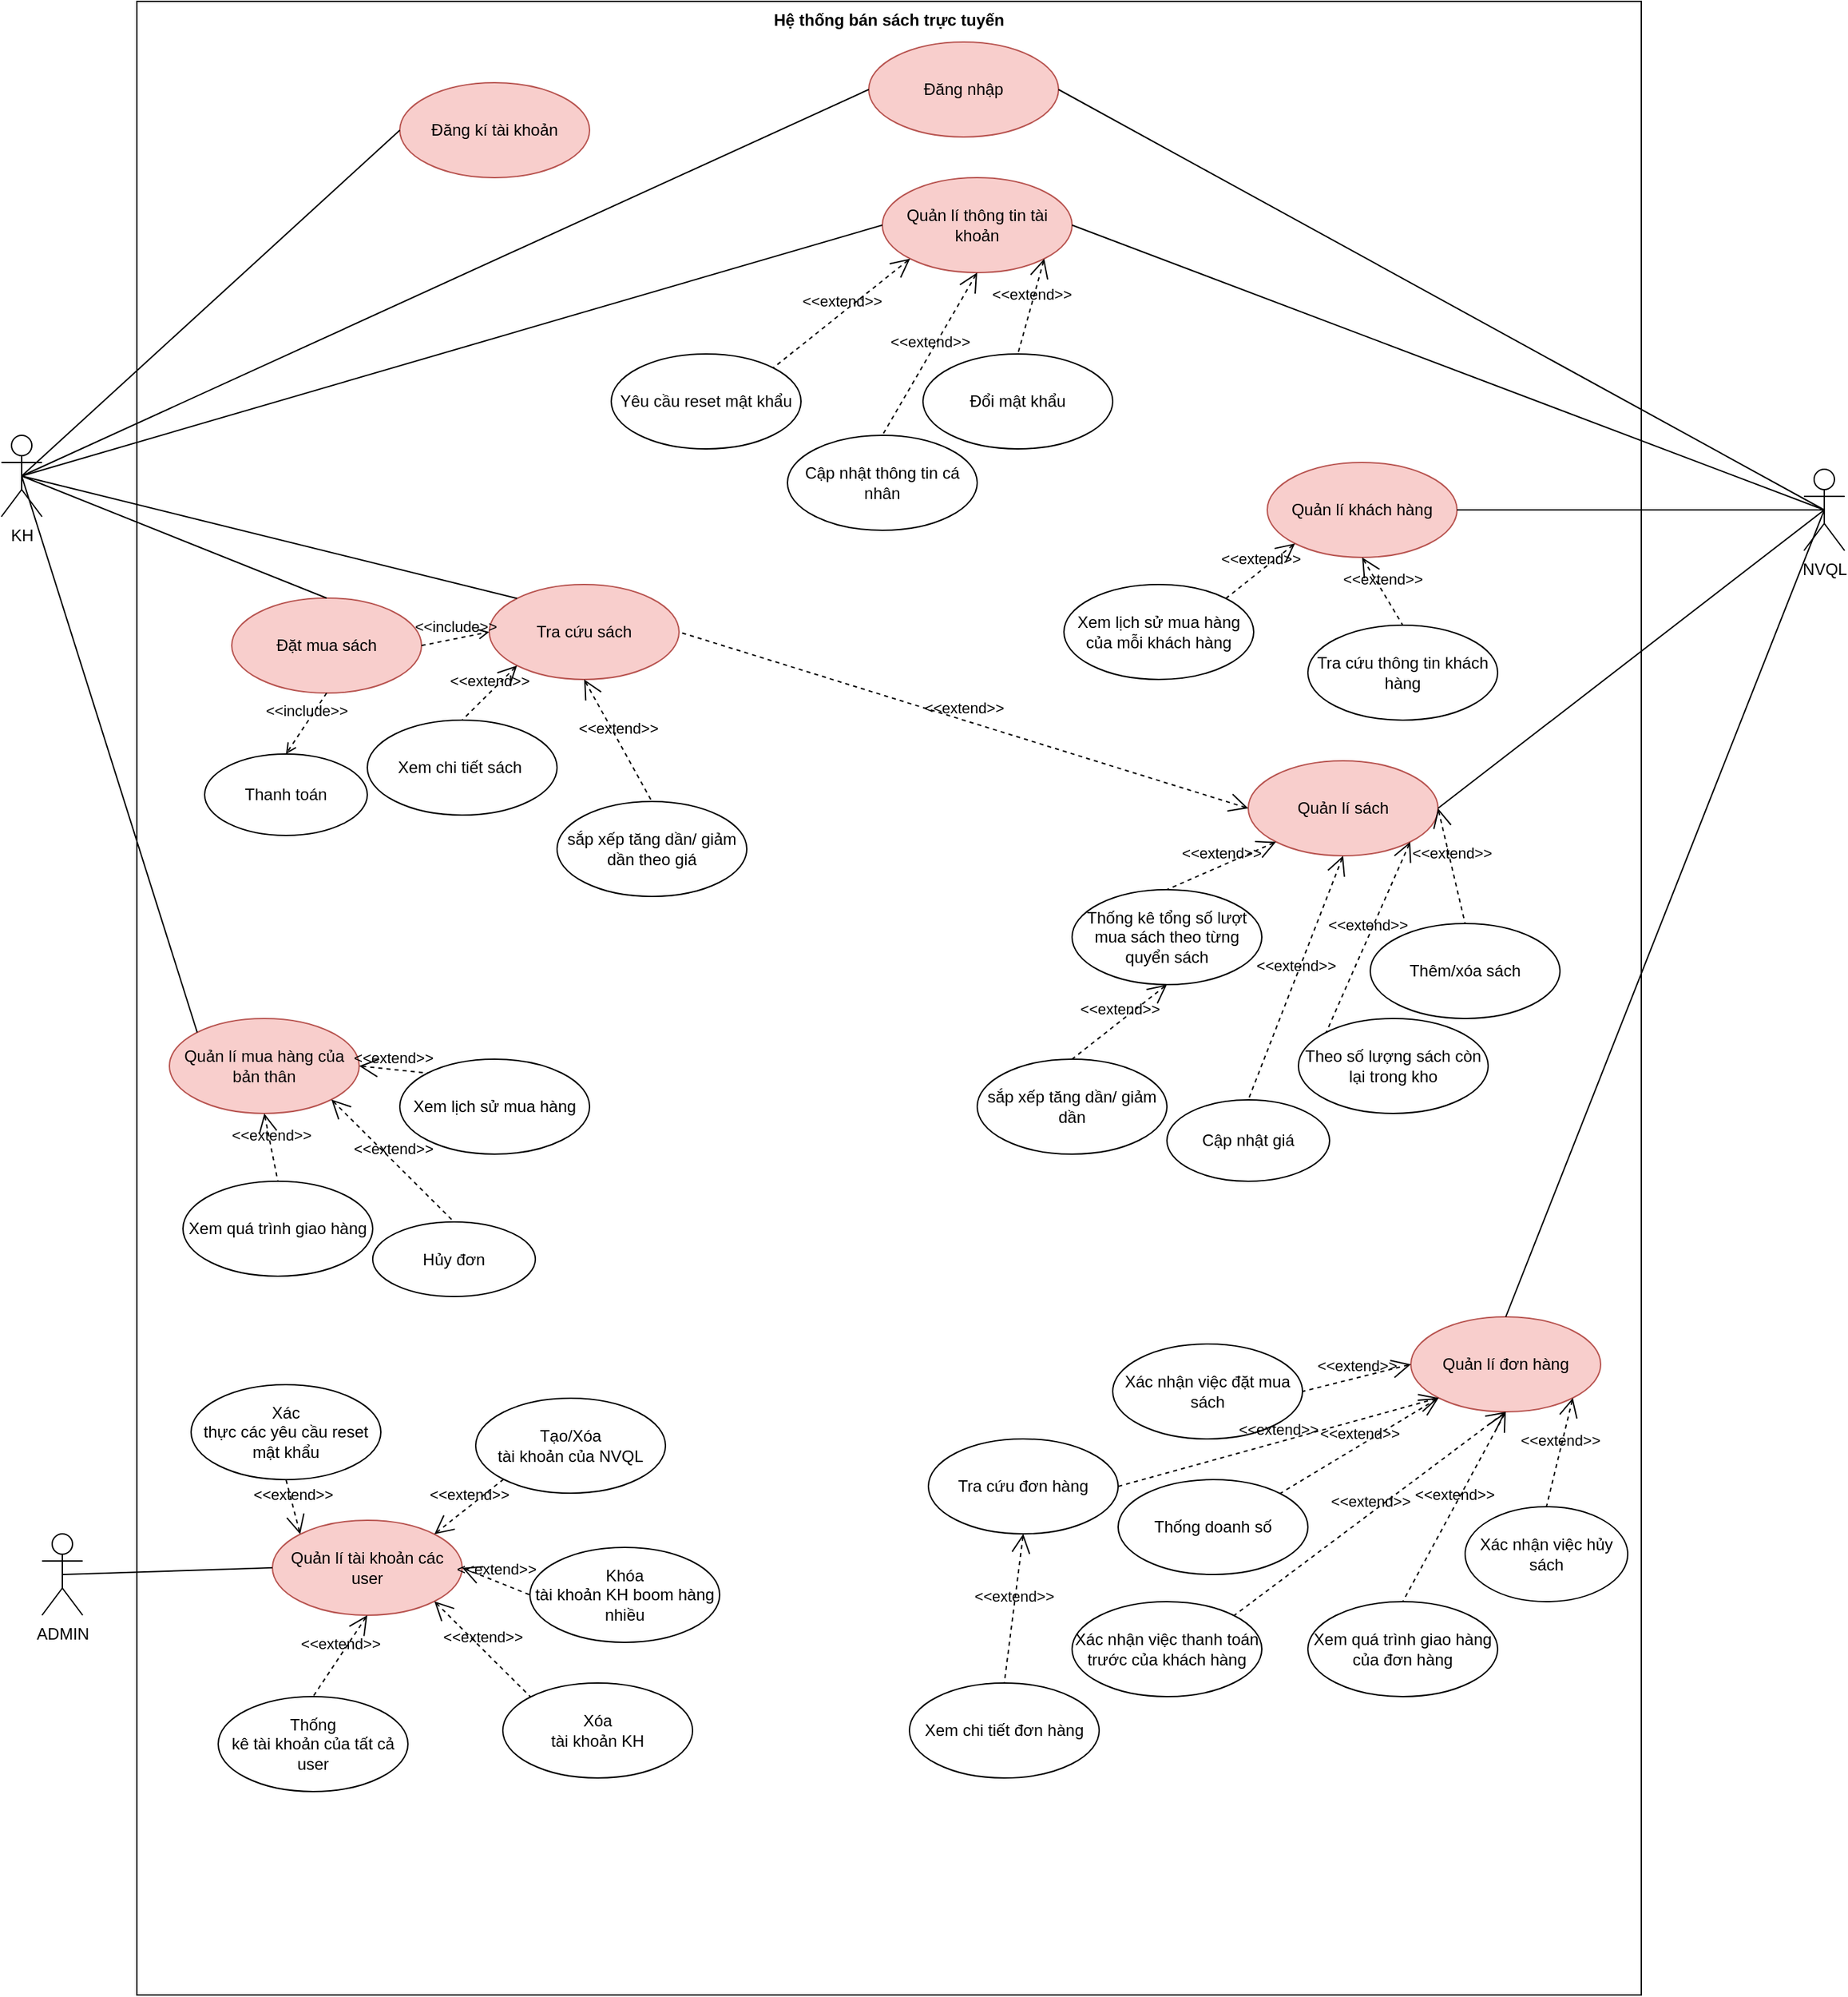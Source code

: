 <mxfile version="23.1.7" type="github">
  <diagram name="Page-1" id="EhLLT6dHYAEqXuqQujCk">
    <mxGraphModel dx="2735" dy="936" grid="1" gridSize="10" guides="1" tooltips="1" connect="1" arrows="1" fold="1" page="1" pageScale="1" pageWidth="827" pageHeight="1169" math="0" shadow="0">
      <root>
        <mxCell id="0" />
        <mxCell id="1" parent="0" />
        <mxCell id="Z5DyB3FjiVpRQUJN3C2g-1" value="Hệ thống bán sách trực tuyến" style="shape=rect;html=1;verticalAlign=top;fontStyle=1;whiteSpace=wrap;align=center;" vertex="1" parent="1">
          <mxGeometry x="80" width="1110" height="1470" as="geometry" />
        </mxCell>
        <mxCell id="Z5DyB3FjiVpRQUJN3C2g-2" value="KH" style="shape=umlActor;html=1;verticalLabelPosition=bottom;verticalAlign=top;align=center;" vertex="1" parent="1">
          <mxGeometry x="-20" y="320" width="30" height="60" as="geometry" />
        </mxCell>
        <mxCell id="Z5DyB3FjiVpRQUJN3C2g-4" value="Đăng nhập" style="ellipse;whiteSpace=wrap;html=1;fillColor=#f8cecc;strokeColor=#b85450;" vertex="1" parent="1">
          <mxGeometry x="620" y="30" width="140" height="70" as="geometry" />
        </mxCell>
        <mxCell id="Z5DyB3FjiVpRQUJN3C2g-5" value="Đăng kí tài khoản" style="ellipse;whiteSpace=wrap;html=1;fillColor=#f8cecc;strokeColor=#b85450;" vertex="1" parent="1">
          <mxGeometry x="274" y="60" width="140" height="70" as="geometry" />
        </mxCell>
        <mxCell id="Z5DyB3FjiVpRQUJN3C2g-6" value="Quản lí thông tin tài khoản" style="ellipse;whiteSpace=wrap;html=1;fillColor=#f8cecc;strokeColor=#b85450;" vertex="1" parent="1">
          <mxGeometry x="630" y="130" width="140" height="70" as="geometry" />
        </mxCell>
        <mxCell id="Z5DyB3FjiVpRQUJN3C2g-7" value="Đổi mật khẩu" style="ellipse;whiteSpace=wrap;html=1;" vertex="1" parent="1">
          <mxGeometry x="660" y="260" width="140" height="70" as="geometry" />
        </mxCell>
        <mxCell id="Z5DyB3FjiVpRQUJN3C2g-8" value="Yêu cầu reset mật khẩu" style="ellipse;whiteSpace=wrap;html=1;" vertex="1" parent="1">
          <mxGeometry x="430" y="260" width="140" height="70" as="geometry" />
        </mxCell>
        <mxCell id="Z5DyB3FjiVpRQUJN3C2g-9" value="Cập nhật thông tin cá nhân" style="ellipse;whiteSpace=wrap;html=1;" vertex="1" parent="1">
          <mxGeometry x="560" y="320" width="140" height="70" as="geometry" />
        </mxCell>
        <mxCell id="Z5DyB3FjiVpRQUJN3C2g-13" value="Đặt mua sách" style="ellipse;whiteSpace=wrap;html=1;fillColor=#f8cecc;strokeColor=#b85450;" vertex="1" parent="1">
          <mxGeometry x="150" y="440" width="140" height="70" as="geometry" />
        </mxCell>
        <mxCell id="Z5DyB3FjiVpRQUJN3C2g-14" value="Tra cứu sách" style="ellipse;whiteSpace=wrap;html=1;fillColor=#f8cecc;strokeColor=#b85450;" vertex="1" parent="1">
          <mxGeometry x="340" y="430" width="140" height="70" as="geometry" />
        </mxCell>
        <mxCell id="Z5DyB3FjiVpRQUJN3C2g-15" value="Xem chi tiết sách&amp;nbsp;" style="ellipse;whiteSpace=wrap;html=1;" vertex="1" parent="1">
          <mxGeometry x="250" y="530" width="140" height="70" as="geometry" />
        </mxCell>
        <mxCell id="Z5DyB3FjiVpRQUJN3C2g-16" value="Thanh toán" style="ellipse;whiteSpace=wrap;html=1;" vertex="1" parent="1">
          <mxGeometry x="130" y="555" width="120" height="60" as="geometry" />
        </mxCell>
        <mxCell id="Z5DyB3FjiVpRQUJN3C2g-17" value="" style="edgeStyle=none;html=1;endArrow=none;verticalAlign=bottom;rounded=0;exitX=0.5;exitY=0.5;exitDx=0;exitDy=0;exitPerimeter=0;entryX=0;entryY=0.5;entryDx=0;entryDy=0;" edge="1" parent="1" source="Z5DyB3FjiVpRQUJN3C2g-2" target="Z5DyB3FjiVpRQUJN3C2g-5">
          <mxGeometry width="160" relative="1" as="geometry">
            <mxPoint x="380" y="260" as="sourcePoint" />
            <mxPoint x="540" y="260" as="targetPoint" />
          </mxGeometry>
        </mxCell>
        <mxCell id="Z5DyB3FjiVpRQUJN3C2g-18" value="" style="edgeStyle=none;html=1;endArrow=none;verticalAlign=bottom;rounded=0;exitX=0.5;exitY=0.5;exitDx=0;exitDy=0;exitPerimeter=0;entryX=0;entryY=0.5;entryDx=0;entryDy=0;" edge="1" parent="1" source="Z5DyB3FjiVpRQUJN3C2g-2" target="Z5DyB3FjiVpRQUJN3C2g-4">
          <mxGeometry width="160" relative="1" as="geometry">
            <mxPoint x="45" y="190" as="sourcePoint" />
            <mxPoint x="140" y="85" as="targetPoint" />
          </mxGeometry>
        </mxCell>
        <mxCell id="Z5DyB3FjiVpRQUJN3C2g-19" value="" style="edgeStyle=none;html=1;endArrow=none;verticalAlign=bottom;rounded=0;exitX=0.5;exitY=0.5;exitDx=0;exitDy=0;exitPerimeter=0;entryX=0;entryY=0.5;entryDx=0;entryDy=0;" edge="1" parent="1" source="Z5DyB3FjiVpRQUJN3C2g-2" target="Z5DyB3FjiVpRQUJN3C2g-6">
          <mxGeometry width="160" relative="1" as="geometry">
            <mxPoint x="45" y="190" as="sourcePoint" />
            <mxPoint x="340" y="135" as="targetPoint" />
          </mxGeometry>
        </mxCell>
        <mxCell id="Z5DyB3FjiVpRQUJN3C2g-20" value="" style="edgeStyle=none;html=1;endArrow=none;verticalAlign=bottom;rounded=0;exitX=0.5;exitY=0.5;exitDx=0;exitDy=0;exitPerimeter=0;entryX=0;entryY=0;entryDx=0;entryDy=0;" edge="1" parent="1" source="Z5DyB3FjiVpRQUJN3C2g-2" target="Z5DyB3FjiVpRQUJN3C2g-14">
          <mxGeometry width="160" relative="1" as="geometry">
            <mxPoint x="380" y="360" as="sourcePoint" />
            <mxPoint x="540" y="360" as="targetPoint" />
          </mxGeometry>
        </mxCell>
        <mxCell id="Z5DyB3FjiVpRQUJN3C2g-21" value="" style="edgeStyle=none;html=1;endArrow=none;verticalAlign=bottom;rounded=0;entryX=0.5;entryY=0;entryDx=0;entryDy=0;exitX=0.5;exitY=0.5;exitDx=0;exitDy=0;exitPerimeter=0;" edge="1" parent="1" source="Z5DyB3FjiVpRQUJN3C2g-2" target="Z5DyB3FjiVpRQUJN3C2g-13">
          <mxGeometry width="160" relative="1" as="geometry">
            <mxPoint x="40" y="180" as="sourcePoint" />
            <mxPoint x="331" y="430" as="targetPoint" />
          </mxGeometry>
        </mxCell>
        <mxCell id="Z5DyB3FjiVpRQUJN3C2g-22" value="&amp;lt;&amp;lt;include&amp;gt;&amp;gt;" style="edgeStyle=none;html=1;endArrow=open;verticalAlign=bottom;dashed=1;labelBackgroundColor=none;rounded=0;exitX=1;exitY=0.5;exitDx=0;exitDy=0;entryX=0;entryY=0.5;entryDx=0;entryDy=0;" edge="1" parent="1" source="Z5DyB3FjiVpRQUJN3C2g-13" target="Z5DyB3FjiVpRQUJN3C2g-14">
          <mxGeometry width="160" relative="1" as="geometry">
            <mxPoint x="380" y="460" as="sourcePoint" />
            <mxPoint x="540" y="460" as="targetPoint" />
          </mxGeometry>
        </mxCell>
        <mxCell id="Z5DyB3FjiVpRQUJN3C2g-23" value="&amp;lt;&amp;lt;include&amp;gt;&amp;gt;" style="edgeStyle=none;html=1;endArrow=open;verticalAlign=bottom;dashed=1;labelBackgroundColor=none;rounded=0;exitX=0.5;exitY=1;exitDx=0;exitDy=0;entryX=0.5;entryY=0;entryDx=0;entryDy=0;" edge="1" parent="1" source="Z5DyB3FjiVpRQUJN3C2g-13" target="Z5DyB3FjiVpRQUJN3C2g-16">
          <mxGeometry width="160" relative="1" as="geometry">
            <mxPoint x="300" y="485" as="sourcePoint" />
            <mxPoint x="331" y="480" as="targetPoint" />
          </mxGeometry>
        </mxCell>
        <mxCell id="Z5DyB3FjiVpRQUJN3C2g-24" value="&amp;lt;&amp;lt;extend&amp;gt;&amp;gt;" style="edgeStyle=none;html=1;startArrow=open;endArrow=none;startSize=12;verticalAlign=bottom;dashed=1;labelBackgroundColor=none;rounded=0;exitX=0;exitY=1;exitDx=0;exitDy=0;entryX=0.5;entryY=0;entryDx=0;entryDy=0;" edge="1" parent="1" source="Z5DyB3FjiVpRQUJN3C2g-14" target="Z5DyB3FjiVpRQUJN3C2g-15">
          <mxGeometry width="160" relative="1" as="geometry">
            <mxPoint x="380" y="460" as="sourcePoint" />
            <mxPoint x="540" y="460" as="targetPoint" />
          </mxGeometry>
        </mxCell>
        <mxCell id="Z5DyB3FjiVpRQUJN3C2g-25" value="&amp;lt;&amp;lt;extend&amp;gt;&amp;gt;" style="edgeStyle=none;html=1;startArrow=open;endArrow=none;startSize=12;verticalAlign=bottom;dashed=1;labelBackgroundColor=none;rounded=0;exitX=0;exitY=1;exitDx=0;exitDy=0;entryX=1;entryY=0;entryDx=0;entryDy=0;" edge="1" parent="1" source="Z5DyB3FjiVpRQUJN3C2g-6" target="Z5DyB3FjiVpRQUJN3C2g-8">
          <mxGeometry width="160" relative="1" as="geometry">
            <mxPoint x="610" y="350" as="sourcePoint" />
            <mxPoint x="770" y="350" as="targetPoint" />
          </mxGeometry>
        </mxCell>
        <mxCell id="Z5DyB3FjiVpRQUJN3C2g-26" value="&amp;lt;&amp;lt;extend&amp;gt;&amp;gt;" style="edgeStyle=none;html=1;startArrow=open;endArrow=none;startSize=12;verticalAlign=bottom;dashed=1;labelBackgroundColor=none;rounded=0;exitX=0.5;exitY=1;exitDx=0;exitDy=0;entryX=0.5;entryY=0;entryDx=0;entryDy=0;" edge="1" parent="1" source="Z5DyB3FjiVpRQUJN3C2g-6" target="Z5DyB3FjiVpRQUJN3C2g-9">
          <mxGeometry width="160" relative="1" as="geometry">
            <mxPoint x="591" y="250" as="sourcePoint" />
            <mxPoint x="579" y="270" as="targetPoint" />
          </mxGeometry>
        </mxCell>
        <mxCell id="Z5DyB3FjiVpRQUJN3C2g-27" value="&amp;lt;&amp;lt;extend&amp;gt;&amp;gt;" style="edgeStyle=none;html=1;startArrow=open;endArrow=none;startSize=12;verticalAlign=bottom;dashed=1;labelBackgroundColor=none;rounded=0;exitX=1;exitY=1;exitDx=0;exitDy=0;entryX=0.5;entryY=0;entryDx=0;entryDy=0;" edge="1" parent="1" source="Z5DyB3FjiVpRQUJN3C2g-6" target="Z5DyB3FjiVpRQUJN3C2g-7">
          <mxGeometry width="160" relative="1" as="geometry">
            <mxPoint x="640" y="260" as="sourcePoint" />
            <mxPoint x="640" y="330" as="targetPoint" />
          </mxGeometry>
        </mxCell>
        <mxCell id="Z5DyB3FjiVpRQUJN3C2g-28" value="Quản lí mua hàng của bản thân" style="ellipse;whiteSpace=wrap;html=1;fillColor=#f8cecc;strokeColor=#b85450;" vertex="1" parent="1">
          <mxGeometry x="104" y="750" width="140" height="70" as="geometry" />
        </mxCell>
        <mxCell id="Z5DyB3FjiVpRQUJN3C2g-29" value="Xem lịch sử mua hàng" style="ellipse;whiteSpace=wrap;html=1;" vertex="1" parent="1">
          <mxGeometry x="274" y="780" width="140" height="70" as="geometry" />
        </mxCell>
        <mxCell id="Z5DyB3FjiVpRQUJN3C2g-30" value="Hủy đơn" style="ellipse;whiteSpace=wrap;html=1;" vertex="1" parent="1">
          <mxGeometry x="254" y="900" width="120" height="55" as="geometry" />
        </mxCell>
        <mxCell id="Z5DyB3FjiVpRQUJN3C2g-31" value="&amp;lt;&amp;lt;extend&amp;gt;&amp;gt;" style="edgeStyle=none;html=1;startArrow=open;endArrow=none;startSize=12;verticalAlign=bottom;dashed=1;labelBackgroundColor=none;rounded=0;exitX=1;exitY=1;exitDx=0;exitDy=0;entryX=0.5;entryY=0;entryDx=0;entryDy=0;" edge="1" parent="1" source="Z5DyB3FjiVpRQUJN3C2g-28" target="Z5DyB3FjiVpRQUJN3C2g-30">
          <mxGeometry width="160" relative="1" as="geometry">
            <mxPoint x="394" y="780" as="sourcePoint" />
            <mxPoint x="554" y="780" as="targetPoint" />
          </mxGeometry>
        </mxCell>
        <mxCell id="Z5DyB3FjiVpRQUJN3C2g-32" value="Xem quá trình giao hàng" style="ellipse;whiteSpace=wrap;html=1;" vertex="1" parent="1">
          <mxGeometry x="114" y="870" width="140" height="70" as="geometry" />
        </mxCell>
        <mxCell id="Z5DyB3FjiVpRQUJN3C2g-33" value="" style="edgeStyle=none;html=1;endArrow=none;verticalAlign=bottom;rounded=0;exitX=0.5;exitY=0.5;exitDx=0;exitDy=0;exitPerimeter=0;entryX=0;entryY=0;entryDx=0;entryDy=0;" edge="1" parent="1" source="Z5DyB3FjiVpRQUJN3C2g-2" target="Z5DyB3FjiVpRQUJN3C2g-28">
          <mxGeometry width="160" relative="1" as="geometry">
            <mxPoint x="380" y="460" as="sourcePoint" />
            <mxPoint x="540" y="460" as="targetPoint" />
          </mxGeometry>
        </mxCell>
        <mxCell id="Z5DyB3FjiVpRQUJN3C2g-34" value="&amp;lt;&amp;lt;extend&amp;gt;&amp;gt;" style="edgeStyle=none;html=1;startArrow=open;endArrow=none;startSize=12;verticalAlign=bottom;dashed=1;labelBackgroundColor=none;rounded=0;exitX=1;exitY=0.5;exitDx=0;exitDy=0;entryX=0;entryY=0;entryDx=0;entryDy=0;" edge="1" parent="1" source="Z5DyB3FjiVpRQUJN3C2g-28" target="Z5DyB3FjiVpRQUJN3C2g-29">
          <mxGeometry width="160" relative="1" as="geometry">
            <mxPoint x="394" y="790" as="sourcePoint" />
            <mxPoint x="554" y="790" as="targetPoint" />
          </mxGeometry>
        </mxCell>
        <mxCell id="Z5DyB3FjiVpRQUJN3C2g-35" value="&amp;lt;&amp;lt;extend&amp;gt;&amp;gt;" style="edgeStyle=none;html=1;startArrow=open;endArrow=none;startSize=12;verticalAlign=bottom;dashed=1;labelBackgroundColor=none;rounded=0;exitX=0.5;exitY=1;exitDx=0;exitDy=0;entryX=0.5;entryY=0;entryDx=0;entryDy=0;" edge="1" parent="1" source="Z5DyB3FjiVpRQUJN3C2g-28" target="Z5DyB3FjiVpRQUJN3C2g-32">
          <mxGeometry width="160" relative="1" as="geometry">
            <mxPoint x="394" y="790" as="sourcePoint" />
            <mxPoint x="554" y="790" as="targetPoint" />
          </mxGeometry>
        </mxCell>
        <mxCell id="Z5DyB3FjiVpRQUJN3C2g-36" value="NVQL" style="shape=umlActor;html=1;verticalLabelPosition=bottom;verticalAlign=top;align=center;" vertex="1" parent="1">
          <mxGeometry x="1310" y="345" width="30" height="60" as="geometry" />
        </mxCell>
        <mxCell id="Z5DyB3FjiVpRQUJN3C2g-37" value="" style="edgeStyle=none;html=1;endArrow=none;verticalAlign=bottom;rounded=0;exitX=1;exitY=0.5;exitDx=0;exitDy=0;entryX=0.5;entryY=0.5;entryDx=0;entryDy=0;entryPerimeter=0;" edge="1" parent="1" source="Z5DyB3FjiVpRQUJN3C2g-4" target="Z5DyB3FjiVpRQUJN3C2g-36">
          <mxGeometry width="160" relative="1" as="geometry">
            <mxPoint x="620" y="280" as="sourcePoint" />
            <mxPoint x="780" y="280" as="targetPoint" />
          </mxGeometry>
        </mxCell>
        <mxCell id="Z5DyB3FjiVpRQUJN3C2g-38" value="Quản lí khách hàng" style="ellipse;whiteSpace=wrap;html=1;fillColor=#f8cecc;strokeColor=#b85450;" vertex="1" parent="1">
          <mxGeometry x="914" y="340" width="140" height="70" as="geometry" />
        </mxCell>
        <mxCell id="Z5DyB3FjiVpRQUJN3C2g-39" value="Quản lí sách" style="ellipse;whiteSpace=wrap;html=1;fillColor=#f8cecc;strokeColor=#b85450;" vertex="1" parent="1">
          <mxGeometry x="900" y="560" width="140" height="70" as="geometry" />
        </mxCell>
        <mxCell id="Z5DyB3FjiVpRQUJN3C2g-40" value="Quản lí đơn hàng" style="ellipse;whiteSpace=wrap;html=1;fillColor=#f8cecc;strokeColor=#b85450;" vertex="1" parent="1">
          <mxGeometry x="1020" y="970" width="140" height="70" as="geometry" />
        </mxCell>
        <mxCell id="Z5DyB3FjiVpRQUJN3C2g-41" value="" style="edgeStyle=none;html=1;endArrow=none;verticalAlign=bottom;rounded=0;exitX=1;exitY=0.5;exitDx=0;exitDy=0;entryX=0.5;entryY=0.5;entryDx=0;entryDy=0;entryPerimeter=0;" edge="1" parent="1" source="Z5DyB3FjiVpRQUJN3C2g-6" target="Z5DyB3FjiVpRQUJN3C2g-36">
          <mxGeometry width="160" relative="1" as="geometry">
            <mxPoint x="640" y="290" as="sourcePoint" />
            <mxPoint x="800" y="290" as="targetPoint" />
          </mxGeometry>
        </mxCell>
        <mxCell id="Z5DyB3FjiVpRQUJN3C2g-43" value="Tra cứu thông tin khách hàng" style="ellipse;whiteSpace=wrap;html=1;" vertex="1" parent="1">
          <mxGeometry x="944" y="460" width="140" height="70" as="geometry" />
        </mxCell>
        <mxCell id="Z5DyB3FjiVpRQUJN3C2g-44" value="Xem lịch sử mua hàng của mỗi khách hàng" style="ellipse;whiteSpace=wrap;html=1;" vertex="1" parent="1">
          <mxGeometry x="764" y="430" width="140" height="70" as="geometry" />
        </mxCell>
        <mxCell id="Z5DyB3FjiVpRQUJN3C2g-45" value="Thống kê tổng số lượt mua sách theo từng quyển sách" style="ellipse;whiteSpace=wrap;html=1;" vertex="1" parent="1">
          <mxGeometry x="770" y="655" width="140" height="70" as="geometry" />
        </mxCell>
        <mxCell id="Z5DyB3FjiVpRQUJN3C2g-46" value="sắp xếp tăng dần/ giảm dần" style="ellipse;whiteSpace=wrap;html=1;" vertex="1" parent="1">
          <mxGeometry x="700" y="780" width="140" height="70" as="geometry" />
        </mxCell>
        <mxCell id="Z5DyB3FjiVpRQUJN3C2g-47" value="sắp xếp tăng dần/ giảm dần theo giá" style="ellipse;whiteSpace=wrap;html=1;" vertex="1" parent="1">
          <mxGeometry x="390" y="590" width="140" height="70" as="geometry" />
        </mxCell>
        <mxCell id="Z5DyB3FjiVpRQUJN3C2g-48" value="Thêm/xóa sách" style="ellipse;whiteSpace=wrap;html=1;" vertex="1" parent="1">
          <mxGeometry x="990" y="680" width="140" height="70" as="geometry" />
        </mxCell>
        <mxCell id="Z5DyB3FjiVpRQUJN3C2g-49" value="Theo số lượng sách còn lại trong kho" style="ellipse;whiteSpace=wrap;html=1;" vertex="1" parent="1">
          <mxGeometry x="937" y="750" width="140" height="70" as="geometry" />
        </mxCell>
        <mxCell id="Z5DyB3FjiVpRQUJN3C2g-50" value="Cập nhật giá" style="ellipse;whiteSpace=wrap;html=1;" vertex="1" parent="1">
          <mxGeometry x="840" y="810" width="120" height="60" as="geometry" />
        </mxCell>
        <mxCell id="Z5DyB3FjiVpRQUJN3C2g-51" value="Xác nhận việc đặt mua sách" style="ellipse;whiteSpace=wrap;html=1;" vertex="1" parent="1">
          <mxGeometry x="800" y="990" width="140" height="70" as="geometry" />
        </mxCell>
        <mxCell id="Z5DyB3FjiVpRQUJN3C2g-52" value="Xác nhận việc hủy sách" style="ellipse;whiteSpace=wrap;html=1;" vertex="1" parent="1">
          <mxGeometry x="1060" y="1110" width="120" height="70" as="geometry" />
        </mxCell>
        <mxCell id="Z5DyB3FjiVpRQUJN3C2g-53" value="Xem quá trình giao hàng của đơn hàng" style="ellipse;whiteSpace=wrap;html=1;" vertex="1" parent="1">
          <mxGeometry x="944" y="1180" width="140" height="70" as="geometry" />
        </mxCell>
        <mxCell id="Z5DyB3FjiVpRQUJN3C2g-54" value="Xác nhận việc thanh toán trước của khách hàng" style="ellipse;whiteSpace=wrap;html=1;" vertex="1" parent="1">
          <mxGeometry x="770" y="1180" width="140" height="70" as="geometry" />
        </mxCell>
        <mxCell id="Z5DyB3FjiVpRQUJN3C2g-55" value="Thống doanh số" style="ellipse;whiteSpace=wrap;html=1;" vertex="1" parent="1">
          <mxGeometry x="804" y="1090" width="140" height="70" as="geometry" />
        </mxCell>
        <mxCell id="Z5DyB3FjiVpRQUJN3C2g-56" value="Xem chi tiết đơn hàng" style="ellipse;whiteSpace=wrap;html=1;" vertex="1" parent="1">
          <mxGeometry x="650" y="1240" width="140" height="70" as="geometry" />
        </mxCell>
        <mxCell id="Z5DyB3FjiVpRQUJN3C2g-57" value="Tra cứu đơn hàng" style="ellipse;whiteSpace=wrap;html=1;" vertex="1" parent="1">
          <mxGeometry x="664" y="1060" width="140" height="70" as="geometry" />
        </mxCell>
        <mxCell id="Z5DyB3FjiVpRQUJN3C2g-58" value="&amp;lt;&amp;lt;extend&amp;gt;&amp;gt;" style="edgeStyle=none;html=1;startArrow=open;endArrow=none;startSize=12;verticalAlign=bottom;dashed=1;labelBackgroundColor=none;rounded=0;exitX=0;exitY=1;exitDx=0;exitDy=0;entryX=1;entryY=0;entryDx=0;entryDy=0;" edge="1" parent="1" source="Z5DyB3FjiVpRQUJN3C2g-38" target="Z5DyB3FjiVpRQUJN3C2g-44">
          <mxGeometry width="160" relative="1" as="geometry">
            <mxPoint x="844" y="460" as="sourcePoint" />
            <mxPoint x="1004" y="460" as="targetPoint" />
          </mxGeometry>
        </mxCell>
        <mxCell id="Z5DyB3FjiVpRQUJN3C2g-59" value="&amp;lt;&amp;lt;extend&amp;gt;&amp;gt;" style="edgeStyle=none;html=1;startArrow=open;endArrow=none;startSize=12;verticalAlign=bottom;dashed=1;labelBackgroundColor=none;rounded=0;exitX=0.5;exitY=1;exitDx=0;exitDy=0;entryX=0.5;entryY=0;entryDx=0;entryDy=0;" edge="1" parent="1" source="Z5DyB3FjiVpRQUJN3C2g-38" target="Z5DyB3FjiVpRQUJN3C2g-43">
          <mxGeometry width="160" relative="1" as="geometry">
            <mxPoint x="921" y="449" as="sourcePoint" />
            <mxPoint x="824" y="501" as="targetPoint" />
          </mxGeometry>
        </mxCell>
        <mxCell id="Z5DyB3FjiVpRQUJN3C2g-60" value="&amp;lt;&amp;lt;extend&amp;gt;&amp;gt;" style="edgeStyle=none;html=1;startArrow=open;endArrow=none;startSize=12;verticalAlign=bottom;dashed=1;labelBackgroundColor=none;rounded=0;exitX=0.5;exitY=1;exitDx=0;exitDy=0;entryX=0.5;entryY=0;entryDx=0;entryDy=0;" edge="1" parent="1" source="Z5DyB3FjiVpRQUJN3C2g-14" target="Z5DyB3FjiVpRQUJN3C2g-47">
          <mxGeometry x="-0.005" width="160" relative="1" as="geometry">
            <mxPoint x="640" y="670" as="sourcePoint" />
            <mxPoint x="510" y="520" as="targetPoint" />
            <mxPoint as="offset" />
          </mxGeometry>
        </mxCell>
        <mxCell id="Z5DyB3FjiVpRQUJN3C2g-61" value="&amp;lt;&amp;lt;extend&amp;gt;&amp;gt;" style="edgeStyle=none;html=1;startArrow=open;endArrow=none;startSize=12;verticalAlign=bottom;dashed=1;labelBackgroundColor=none;rounded=0;exitX=0;exitY=0.5;exitDx=0;exitDy=0;entryX=1;entryY=0.5;entryDx=0;entryDy=0;" edge="1" parent="1" source="Z5DyB3FjiVpRQUJN3C2g-39" target="Z5DyB3FjiVpRQUJN3C2g-14">
          <mxGeometry width="160" relative="1" as="geometry">
            <mxPoint x="370" y="499" as="sourcePoint" />
            <mxPoint x="330" y="540" as="targetPoint" />
          </mxGeometry>
        </mxCell>
        <mxCell id="Z5DyB3FjiVpRQUJN3C2g-62" value="&amp;lt;&amp;lt;extend&amp;gt;&amp;gt;" style="edgeStyle=none;html=1;startArrow=open;endArrow=none;startSize=12;verticalAlign=bottom;dashed=1;labelBackgroundColor=none;rounded=0;exitX=0;exitY=1;exitDx=0;exitDy=0;entryX=0.5;entryY=0;entryDx=0;entryDy=0;" edge="1" parent="1" source="Z5DyB3FjiVpRQUJN3C2g-39" target="Z5DyB3FjiVpRQUJN3C2g-45">
          <mxGeometry width="160" relative="1" as="geometry">
            <mxPoint x="900" y="625" as="sourcePoint" />
            <mxPoint x="740" y="585" as="targetPoint" />
          </mxGeometry>
        </mxCell>
        <mxCell id="Z5DyB3FjiVpRQUJN3C2g-63" value="&amp;lt;&amp;lt;extend&amp;gt;&amp;gt;" style="edgeStyle=none;html=1;startArrow=open;endArrow=none;startSize=12;verticalAlign=bottom;dashed=1;labelBackgroundColor=none;rounded=0;exitX=0.5;exitY=1;exitDx=0;exitDy=0;entryX=0.5;entryY=0;entryDx=0;entryDy=0;" edge="1" parent="1" source="Z5DyB3FjiVpRQUJN3C2g-45" target="Z5DyB3FjiVpRQUJN3C2g-46">
          <mxGeometry width="160" relative="1" as="geometry">
            <mxPoint x="920" y="649" as="sourcePoint" />
            <mxPoint x="890" y="680" as="targetPoint" />
          </mxGeometry>
        </mxCell>
        <mxCell id="Z5DyB3FjiVpRQUJN3C2g-64" value="&amp;lt;&amp;lt;extend&amp;gt;&amp;gt;" style="edgeStyle=none;html=1;startArrow=open;endArrow=none;startSize=12;verticalAlign=bottom;dashed=1;labelBackgroundColor=none;rounded=0;exitX=0.5;exitY=1;exitDx=0;exitDy=0;entryX=0.5;entryY=0;entryDx=0;entryDy=0;" edge="1" parent="1" source="Z5DyB3FjiVpRQUJN3C2g-39" target="Z5DyB3FjiVpRQUJN3C2g-50">
          <mxGeometry width="160" relative="1" as="geometry">
            <mxPoint x="920" y="649" as="sourcePoint" />
            <mxPoint x="880" y="690" as="targetPoint" />
          </mxGeometry>
        </mxCell>
        <mxCell id="Z5DyB3FjiVpRQUJN3C2g-65" value="&amp;lt;&amp;lt;extend&amp;gt;&amp;gt;" style="edgeStyle=none;html=1;startArrow=open;endArrow=none;startSize=12;verticalAlign=bottom;dashed=1;labelBackgroundColor=none;rounded=0;exitX=1;exitY=1;exitDx=0;exitDy=0;entryX=0;entryY=0;entryDx=0;entryDy=0;" edge="1" parent="1" source="Z5DyB3FjiVpRQUJN3C2g-39" target="Z5DyB3FjiVpRQUJN3C2g-49">
          <mxGeometry width="160" relative="1" as="geometry">
            <mxPoint x="970" y="660" as="sourcePoint" />
            <mxPoint x="950" y="815" as="targetPoint" />
          </mxGeometry>
        </mxCell>
        <mxCell id="Z5DyB3FjiVpRQUJN3C2g-66" value="&amp;lt;&amp;lt;extend&amp;gt;&amp;gt;" style="edgeStyle=none;html=1;startArrow=open;endArrow=none;startSize=12;verticalAlign=bottom;dashed=1;labelBackgroundColor=none;rounded=0;exitX=1;exitY=0.5;exitDx=0;exitDy=0;entryX=0.5;entryY=0;entryDx=0;entryDy=0;" edge="1" parent="1" source="Z5DyB3FjiVpRQUJN3C2g-39" target="Z5DyB3FjiVpRQUJN3C2g-48">
          <mxGeometry width="160" relative="1" as="geometry">
            <mxPoint x="970" y="660" as="sourcePoint" />
            <mxPoint x="950" y="815" as="targetPoint" />
          </mxGeometry>
        </mxCell>
        <mxCell id="Z5DyB3FjiVpRQUJN3C2g-67" value="&amp;lt;&amp;lt;extend&amp;gt;&amp;gt;" style="edgeStyle=none;html=1;startArrow=open;endArrow=none;startSize=12;verticalAlign=bottom;dashed=1;labelBackgroundColor=none;rounded=0;exitX=0;exitY=0.5;exitDx=0;exitDy=0;entryX=1;entryY=0.5;entryDx=0;entryDy=0;" edge="1" parent="1" source="Z5DyB3FjiVpRQUJN3C2g-40" target="Z5DyB3FjiVpRQUJN3C2g-51">
          <mxGeometry width="160" relative="1" as="geometry">
            <mxPoint x="980" y="740" as="sourcePoint" />
            <mxPoint x="910" y="920" as="targetPoint" />
          </mxGeometry>
        </mxCell>
        <mxCell id="Z5DyB3FjiVpRQUJN3C2g-68" value="&amp;lt;&amp;lt;extend&amp;gt;&amp;gt;" style="edgeStyle=none;html=1;startArrow=open;endArrow=none;startSize=12;verticalAlign=bottom;dashed=1;labelBackgroundColor=none;rounded=0;exitX=0;exitY=1;exitDx=0;exitDy=0;entryX=1;entryY=0.5;entryDx=0;entryDy=0;" edge="1" parent="1" source="Z5DyB3FjiVpRQUJN3C2g-40" target="Z5DyB3FjiVpRQUJN3C2g-57">
          <mxGeometry width="160" relative="1" as="geometry">
            <mxPoint x="1030" y="1015" as="sourcePoint" />
            <mxPoint x="950" y="1035" as="targetPoint" />
          </mxGeometry>
        </mxCell>
        <mxCell id="Z5DyB3FjiVpRQUJN3C2g-69" value="&amp;lt;&amp;lt;extend&amp;gt;&amp;gt;" style="edgeStyle=none;html=1;startArrow=open;endArrow=none;startSize=12;verticalAlign=bottom;dashed=1;labelBackgroundColor=none;rounded=0;exitX=1;exitY=1;exitDx=0;exitDy=0;entryX=0.5;entryY=0;entryDx=0;entryDy=0;" edge="1" parent="1" source="Z5DyB3FjiVpRQUJN3C2g-40" target="Z5DyB3FjiVpRQUJN3C2g-52">
          <mxGeometry width="160" relative="1" as="geometry">
            <mxPoint x="890" y="1020" as="sourcePoint" />
            <mxPoint x="1050" y="1020" as="targetPoint" />
          </mxGeometry>
        </mxCell>
        <mxCell id="Z5DyB3FjiVpRQUJN3C2g-70" value="&amp;lt;&amp;lt;extend&amp;gt;&amp;gt;" style="edgeStyle=none;html=1;startArrow=open;endArrow=none;startSize=12;verticalAlign=bottom;dashed=1;labelBackgroundColor=none;rounded=0;entryX=1;entryY=0;entryDx=0;entryDy=0;exitX=0;exitY=1;exitDx=0;exitDy=0;" edge="1" parent="1" source="Z5DyB3FjiVpRQUJN3C2g-40" target="Z5DyB3FjiVpRQUJN3C2g-55">
          <mxGeometry width="160" relative="1" as="geometry">
            <mxPoint x="890" y="1020" as="sourcePoint" />
            <mxPoint x="1050" y="1020" as="targetPoint" />
          </mxGeometry>
        </mxCell>
        <mxCell id="Z5DyB3FjiVpRQUJN3C2g-71" value="&amp;lt;&amp;lt;extend&amp;gt;&amp;gt;" style="edgeStyle=none;html=1;startArrow=open;endArrow=none;startSize=12;verticalAlign=bottom;dashed=1;labelBackgroundColor=none;rounded=0;entryX=1;entryY=0;entryDx=0;entryDy=0;exitX=0.5;exitY=1;exitDx=0;exitDy=0;" edge="1" parent="1" source="Z5DyB3FjiVpRQUJN3C2g-40" target="Z5DyB3FjiVpRQUJN3C2g-54">
          <mxGeometry width="160" relative="1" as="geometry">
            <mxPoint x="1050" y="1039" as="sourcePoint" />
            <mxPoint x="934" y="1111" as="targetPoint" />
          </mxGeometry>
        </mxCell>
        <mxCell id="Z5DyB3FjiVpRQUJN3C2g-72" value="&amp;lt;&amp;lt;extend&amp;gt;&amp;gt;" style="edgeStyle=none;html=1;startArrow=open;endArrow=none;startSize=12;verticalAlign=bottom;dashed=1;labelBackgroundColor=none;rounded=0;entryX=0.5;entryY=0;entryDx=0;entryDy=0;exitX=0.5;exitY=1;exitDx=0;exitDy=0;" edge="1" parent="1" source="Z5DyB3FjiVpRQUJN3C2g-40" target="Z5DyB3FjiVpRQUJN3C2g-53">
          <mxGeometry width="160" relative="1" as="geometry">
            <mxPoint x="1100" y="1050" as="sourcePoint" />
            <mxPoint x="900" y="1201" as="targetPoint" />
          </mxGeometry>
        </mxCell>
        <mxCell id="Z5DyB3FjiVpRQUJN3C2g-73" value="&amp;lt;&amp;lt;extend&amp;gt;&amp;gt;" style="edgeStyle=none;html=1;startArrow=open;endArrow=none;startSize=12;verticalAlign=bottom;dashed=1;labelBackgroundColor=none;rounded=0;entryX=0.5;entryY=0;entryDx=0;entryDy=0;exitX=0.5;exitY=1;exitDx=0;exitDy=0;" edge="1" parent="1" source="Z5DyB3FjiVpRQUJN3C2g-57" target="Z5DyB3FjiVpRQUJN3C2g-56">
          <mxGeometry width="160" relative="1" as="geometry">
            <mxPoint x="1100" y="1050" as="sourcePoint" />
            <mxPoint x="1024" y="1190" as="targetPoint" />
          </mxGeometry>
        </mxCell>
        <mxCell id="Z5DyB3FjiVpRQUJN3C2g-74" value="" style="edgeStyle=none;html=1;endArrow=none;verticalAlign=bottom;rounded=0;entryX=0.5;entryY=0.5;entryDx=0;entryDy=0;entryPerimeter=0;exitX=1;exitY=0.5;exitDx=0;exitDy=0;" edge="1" parent="1" source="Z5DyB3FjiVpRQUJN3C2g-38" target="Z5DyB3FjiVpRQUJN3C2g-36">
          <mxGeometry width="160" relative="1" as="geometry">
            <mxPoint x="490" y="360" as="sourcePoint" />
            <mxPoint x="650" y="360" as="targetPoint" />
          </mxGeometry>
        </mxCell>
        <mxCell id="Z5DyB3FjiVpRQUJN3C2g-75" value="" style="edgeStyle=none;html=1;endArrow=none;verticalAlign=bottom;rounded=0;entryX=0.5;entryY=0.5;entryDx=0;entryDy=0;entryPerimeter=0;exitX=1;exitY=0.5;exitDx=0;exitDy=0;" edge="1" parent="1" source="Z5DyB3FjiVpRQUJN3C2g-39" target="Z5DyB3FjiVpRQUJN3C2g-36">
          <mxGeometry width="160" relative="1" as="geometry">
            <mxPoint x="860" y="305" as="sourcePoint" />
            <mxPoint x="1185" y="420" as="targetPoint" />
          </mxGeometry>
        </mxCell>
        <mxCell id="Z5DyB3FjiVpRQUJN3C2g-76" value="" style="edgeStyle=none;html=1;endArrow=none;verticalAlign=bottom;rounded=0;entryX=0.5;entryY=0.5;entryDx=0;entryDy=0;entryPerimeter=0;exitX=0.5;exitY=0;exitDx=0;exitDy=0;" edge="1" parent="1" source="Z5DyB3FjiVpRQUJN3C2g-40" target="Z5DyB3FjiVpRQUJN3C2g-36">
          <mxGeometry width="160" relative="1" as="geometry">
            <mxPoint x="800" y="495" as="sourcePoint" />
            <mxPoint x="1185" y="420" as="targetPoint" />
          </mxGeometry>
        </mxCell>
        <mxCell id="Z5DyB3FjiVpRQUJN3C2g-77" value="Quản lí tài khoản các user" style="ellipse;whiteSpace=wrap;html=1;fillColor=#f8cecc;strokeColor=#b85450;" vertex="1" parent="1">
          <mxGeometry x="180" y="1120" width="140" height="70" as="geometry" />
        </mxCell>
        <mxCell id="Z5DyB3FjiVpRQUJN3C2g-78" value="Tạo/Xóa&lt;br/&gt;tài khoản của NVQL" style="ellipse;whiteSpace=wrap;html=1;" vertex="1" parent="1">
          <mxGeometry x="330" y="1030" width="140" height="70" as="geometry" />
        </mxCell>
        <mxCell id="Z5DyB3FjiVpRQUJN3C2g-79" value="Xóa&lt;br/&gt;tài khoản KH" style="ellipse;whiteSpace=wrap;html=1;" vertex="1" parent="1">
          <mxGeometry x="350" y="1240" width="140" height="70" as="geometry" />
        </mxCell>
        <mxCell id="Z5DyB3FjiVpRQUJN3C2g-80" value="Xác&lt;br/&gt;thực các yêu cầu reset mật khẩu" style="ellipse;whiteSpace=wrap;html=1;" vertex="1" parent="1">
          <mxGeometry x="120" y="1020" width="140" height="70" as="geometry" />
        </mxCell>
        <mxCell id="Z5DyB3FjiVpRQUJN3C2g-81" value="&amp;lt;&amp;lt;extend&amp;gt;&amp;gt;" style="edgeStyle=none;html=1;startArrow=open;endArrow=none;startSize=12;verticalAlign=bottom;dashed=1;labelBackgroundColor=none;rounded=0;exitX=1;exitY=0;exitDx=0;exitDy=0;entryX=0;entryY=1;entryDx=0;entryDy=0;" edge="1" parent="1" source="Z5DyB3FjiVpRQUJN3C2g-77" target="Z5DyB3FjiVpRQUJN3C2g-78">
          <mxGeometry width="160" relative="1" as="geometry">
            <mxPoint x="490" y="960" as="sourcePoint" />
            <mxPoint x="650" y="960" as="targetPoint" />
          </mxGeometry>
        </mxCell>
        <mxCell id="Z5DyB3FjiVpRQUJN3C2g-82" value="Thống&lt;br/&gt;kê tài khoản của tất cả user" style="ellipse;whiteSpace=wrap;html=1;" vertex="1" parent="1">
          <mxGeometry x="140" y="1250" width="140" height="70" as="geometry" />
        </mxCell>
        <mxCell id="Z5DyB3FjiVpRQUJN3C2g-83" value="Khóa&lt;br/&gt;tài khoản KH boom hàng nhiều" style="ellipse;whiteSpace=wrap;html=1;" vertex="1" parent="1">
          <mxGeometry x="370" y="1140" width="140" height="70" as="geometry" />
        </mxCell>
        <mxCell id="Z5DyB3FjiVpRQUJN3C2g-85" value="&amp;lt;&amp;lt;extend&amp;gt;&amp;gt;" style="edgeStyle=none;html=1;startArrow=open;endArrow=none;startSize=12;verticalAlign=bottom;dashed=1;labelBackgroundColor=none;rounded=0;entryX=0.5;entryY=1;entryDx=0;entryDy=0;exitX=0;exitY=0;exitDx=0;exitDy=0;" edge="1" parent="1" source="Z5DyB3FjiVpRQUJN3C2g-77" target="Z5DyB3FjiVpRQUJN3C2g-80">
          <mxGeometry width="160" relative="1" as="geometry">
            <mxPoint x="490" y="1370" as="sourcePoint" />
            <mxPoint x="650" y="1370" as="targetPoint" />
          </mxGeometry>
        </mxCell>
        <mxCell id="Z5DyB3FjiVpRQUJN3C2g-86" value="&amp;lt;&amp;lt;extend&amp;gt;&amp;gt;" style="edgeStyle=none;html=1;startArrow=open;endArrow=none;startSize=12;verticalAlign=bottom;dashed=1;labelBackgroundColor=none;rounded=0;exitX=1;exitY=0.5;exitDx=0;exitDy=0;entryX=0;entryY=0.5;entryDx=0;entryDy=0;" edge="1" parent="1" source="Z5DyB3FjiVpRQUJN3C2g-77" target="Z5DyB3FjiVpRQUJN3C2g-83">
          <mxGeometry width="160" relative="1" as="geometry">
            <mxPoint x="490" y="1370" as="sourcePoint" />
            <mxPoint x="650" y="1370" as="targetPoint" />
          </mxGeometry>
        </mxCell>
        <mxCell id="Z5DyB3FjiVpRQUJN3C2g-87" value="&amp;lt;&amp;lt;extend&amp;gt;&amp;gt;" style="edgeStyle=none;html=1;startArrow=open;endArrow=none;startSize=12;verticalAlign=bottom;dashed=1;labelBackgroundColor=none;rounded=0;exitX=1;exitY=1;exitDx=0;exitDy=0;entryX=0;entryY=0;entryDx=0;entryDy=0;" edge="1" parent="1" source="Z5DyB3FjiVpRQUJN3C2g-77" target="Z5DyB3FjiVpRQUJN3C2g-79">
          <mxGeometry width="160" relative="1" as="geometry">
            <mxPoint x="330" y="1165" as="sourcePoint" />
            <mxPoint x="380" y="1185" as="targetPoint" />
          </mxGeometry>
        </mxCell>
        <mxCell id="Z5DyB3FjiVpRQUJN3C2g-88" value="&amp;lt;&amp;lt;extend&amp;gt;&amp;gt;" style="edgeStyle=none;html=1;startArrow=open;endArrow=none;startSize=12;verticalAlign=bottom;dashed=1;labelBackgroundColor=none;rounded=0;exitX=0.5;exitY=1;exitDx=0;exitDy=0;entryX=0.5;entryY=0;entryDx=0;entryDy=0;" edge="1" parent="1" source="Z5DyB3FjiVpRQUJN3C2g-77" target="Z5DyB3FjiVpRQUJN3C2g-82">
          <mxGeometry width="160" relative="1" as="geometry">
            <mxPoint x="310" y="1189" as="sourcePoint" />
            <mxPoint x="380" y="1261" as="targetPoint" />
          </mxGeometry>
        </mxCell>
        <mxCell id="Z5DyB3FjiVpRQUJN3C2g-89" value="ADMIN" style="shape=umlActor;html=1;verticalLabelPosition=bottom;verticalAlign=top;align=center;" vertex="1" parent="1">
          <mxGeometry x="10" y="1130" width="30" height="60" as="geometry" />
        </mxCell>
        <mxCell id="Z5DyB3FjiVpRQUJN3C2g-90" value="" style="edgeStyle=none;html=1;endArrow=none;verticalAlign=bottom;rounded=0;exitX=0.5;exitY=0.5;exitDx=0;exitDy=0;exitPerimeter=0;entryX=0;entryY=0.5;entryDx=0;entryDy=0;" edge="1" parent="1" source="Z5DyB3FjiVpRQUJN3C2g-89" target="Z5DyB3FjiVpRQUJN3C2g-77">
          <mxGeometry width="160" relative="1" as="geometry">
            <mxPoint x="490" y="1370" as="sourcePoint" />
            <mxPoint x="650" y="1370" as="targetPoint" />
          </mxGeometry>
        </mxCell>
      </root>
    </mxGraphModel>
  </diagram>
</mxfile>
